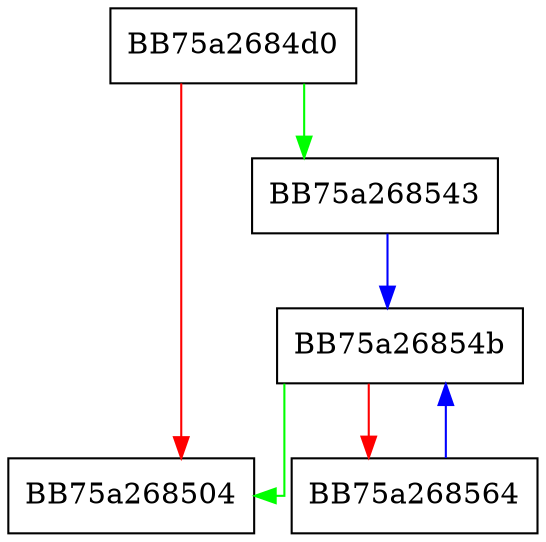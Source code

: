 digraph lzputNT1 {
  node [shape="box"];
  graph [splines=ortho];
  BB75a2684d0 -> BB75a268543 [color="green"];
  BB75a2684d0 -> BB75a268504 [color="red"];
  BB75a268543 -> BB75a26854b [color="blue"];
  BB75a26854b -> BB75a268504 [color="green"];
  BB75a26854b -> BB75a268564 [color="red"];
  BB75a268564 -> BB75a26854b [color="blue"];
}